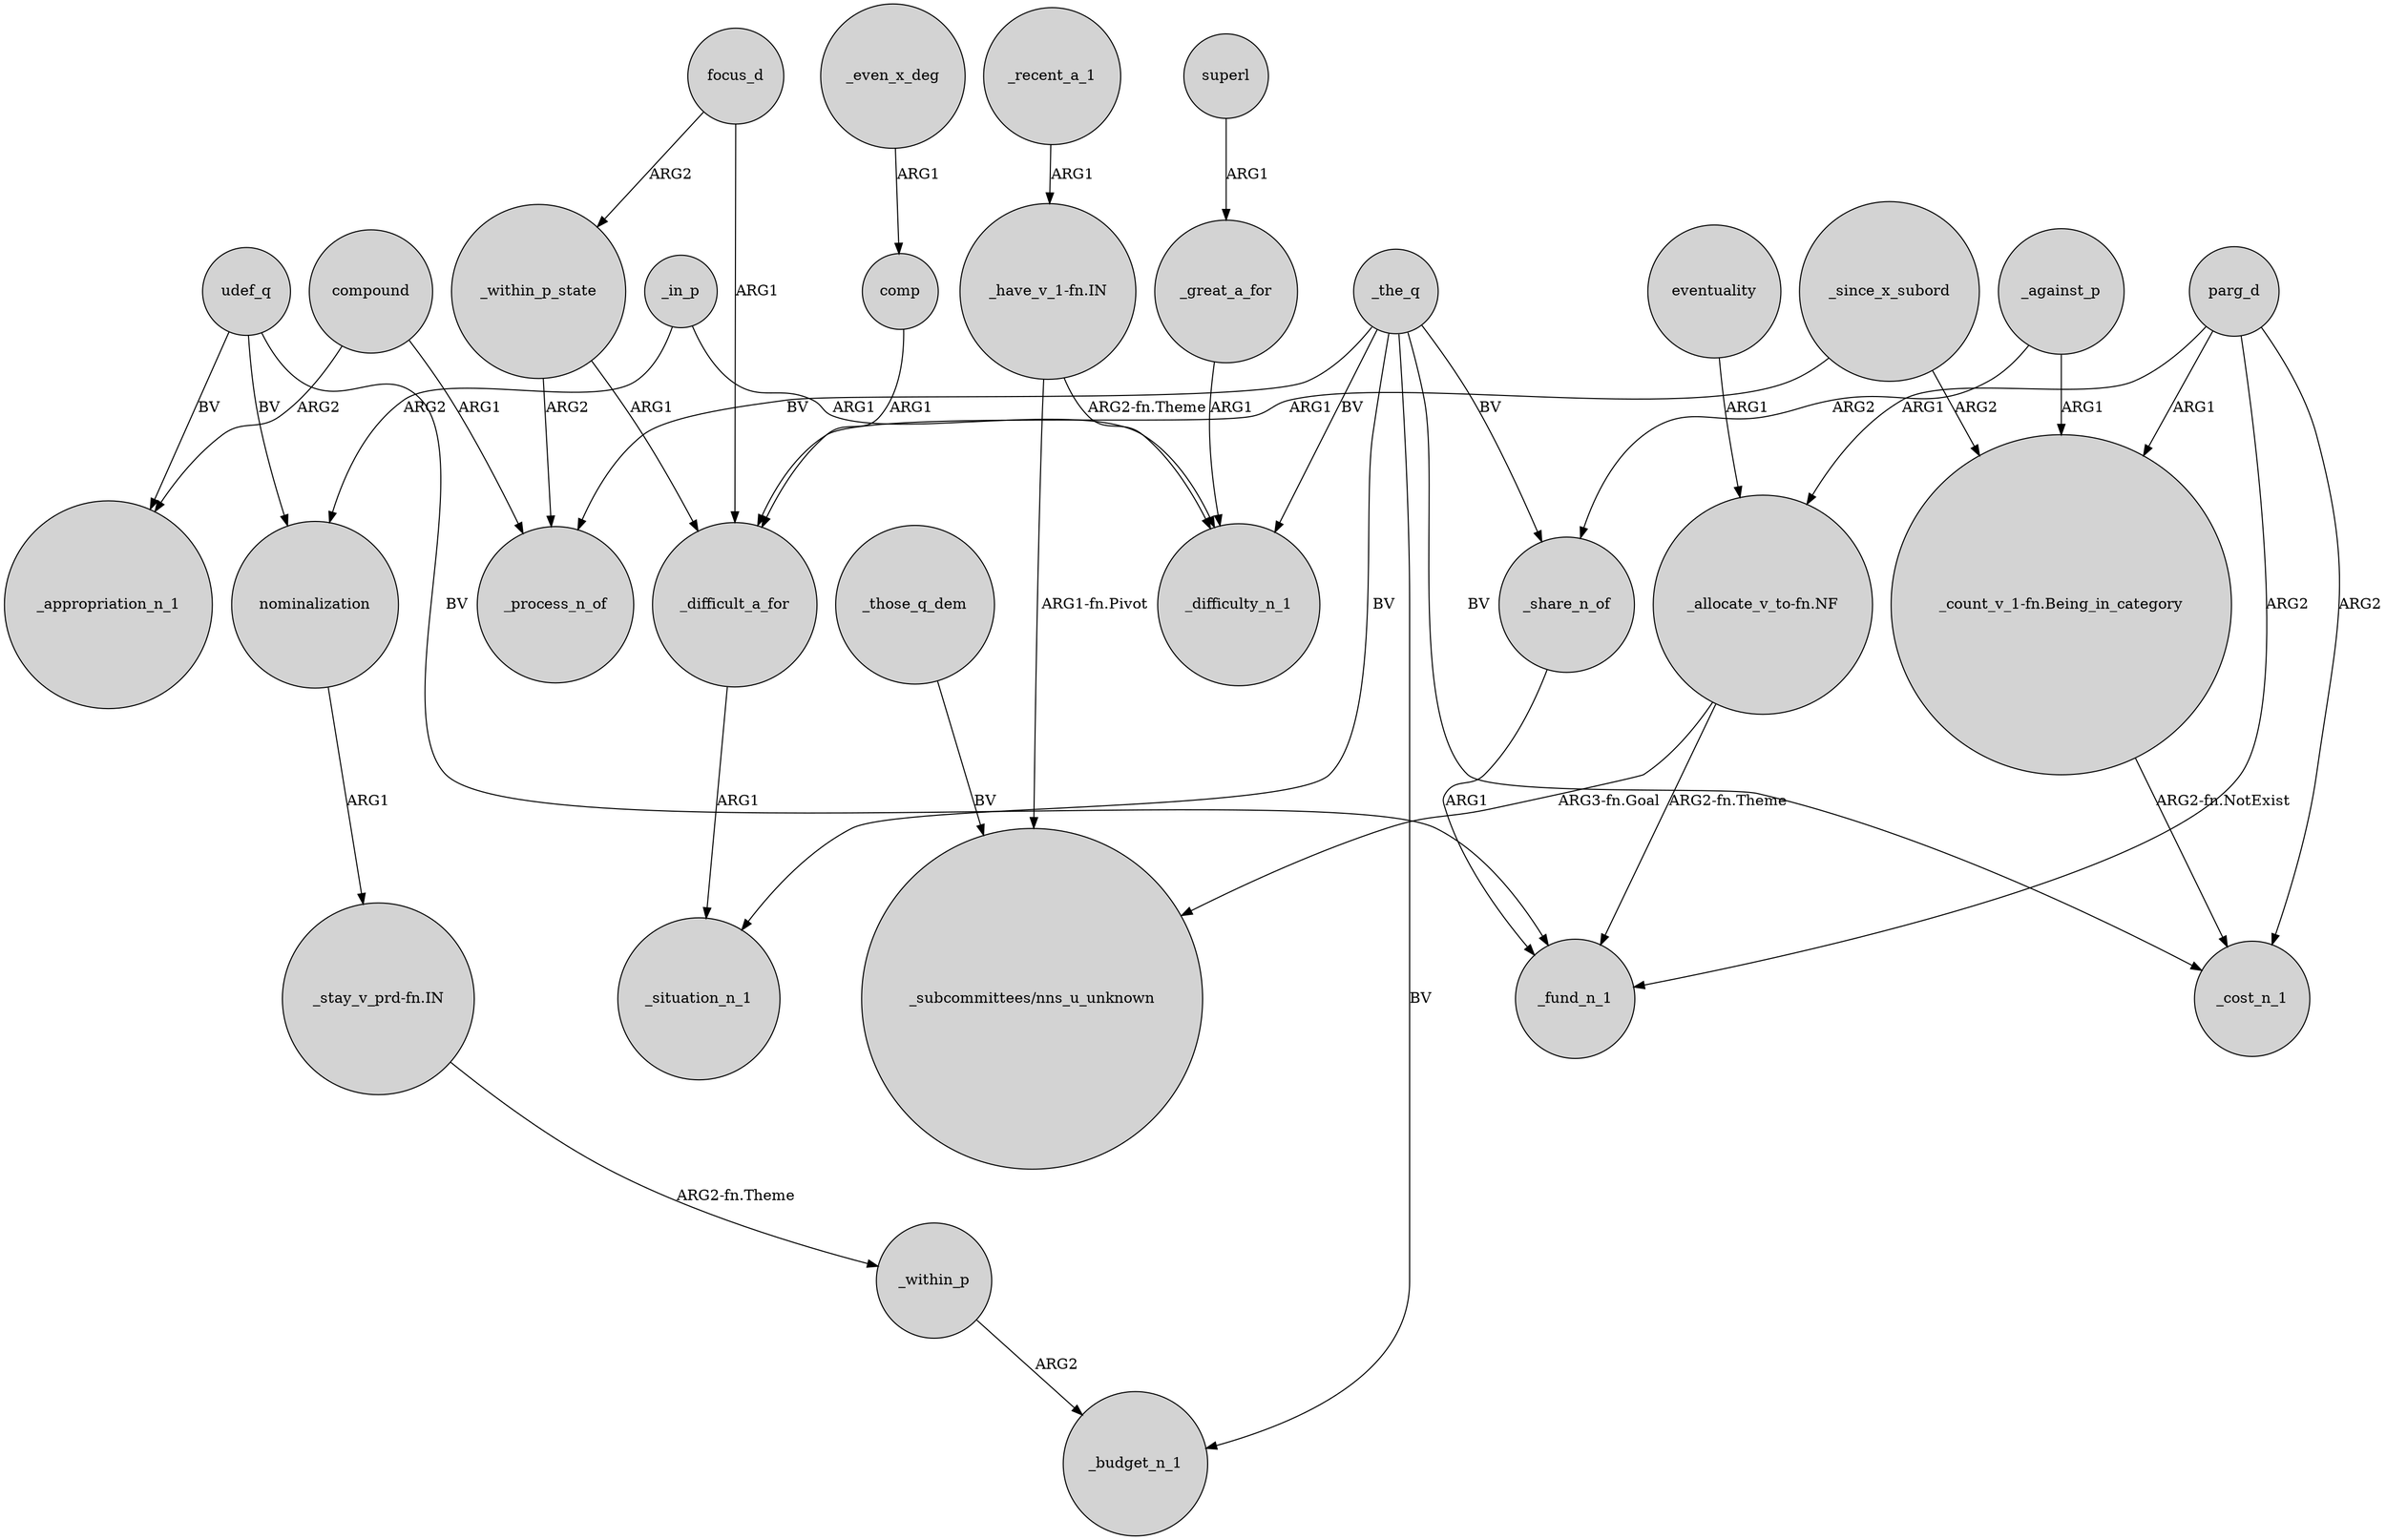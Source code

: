 digraph {
	node [shape=circle style=filled]
	compound -> _process_n_of [label=ARG1]
	"_stay_v_prd-fn.IN" -> _within_p [label="ARG2-fn.Theme"]
	_the_q -> _budget_n_1 [label=BV]
	eventuality -> "_allocate_v_to-fn.NF" [label=ARG1]
	_since_x_subord -> "_count_v_1-fn.Being_in_category" [label=ARG2]
	parg_d -> "_allocate_v_to-fn.NF" [label=ARG1]
	parg_d -> "_count_v_1-fn.Being_in_category" [label=ARG1]
	_recent_a_1 -> "_have_v_1-fn.IN" [label=ARG1]
	_the_q -> _share_n_of [label=BV]
	_the_q -> _situation_n_1 [label=BV]
	udef_q -> _appropriation_n_1 [label=BV]
	_difficult_a_for -> _situation_n_1 [label=ARG1]
	_great_a_for -> _difficulty_n_1 [label=ARG1]
	parg_d -> _fund_n_1 [label=ARG2]
	parg_d -> _cost_n_1 [label=ARG2]
	"_allocate_v_to-fn.NF" -> "_subcommittees/nns_u_unknown" [label="ARG3-fn.Goal"]
	_even_x_deg -> comp [label=ARG1]
	_the_q -> _cost_n_1 [label=BV]
	"_have_v_1-fn.IN" -> _difficulty_n_1 [label="ARG2-fn.Theme"]
	focus_d -> _within_p_state [label=ARG2]
	comp -> _difficult_a_for [label=ARG1]
	superl -> _great_a_for [label=ARG1]
	_since_x_subord -> _difficult_a_for [label=ARG1]
	_within_p -> _budget_n_1 [label=ARG2]
	focus_d -> _difficult_a_for [label=ARG1]
	_against_p -> "_count_v_1-fn.Being_in_category" [label=ARG1]
	"_have_v_1-fn.IN" -> "_subcommittees/nns_u_unknown" [label="ARG1-fn.Pivot"]
	_against_p -> _share_n_of [label=ARG2]
	udef_q -> _fund_n_1 [label=BV]
	_share_n_of -> _fund_n_1 [label=ARG1]
	_within_p_state -> _process_n_of [label=ARG2]
	udef_q -> nominalization [label=BV]
	nominalization -> "_stay_v_prd-fn.IN" [label=ARG1]
	compound -> _appropriation_n_1 [label=ARG2]
	"_allocate_v_to-fn.NF" -> _fund_n_1 [label="ARG2-fn.Theme"]
	_within_p_state -> _difficult_a_for [label=ARG1]
	_those_q_dem -> "_subcommittees/nns_u_unknown" [label=BV]
	"_count_v_1-fn.Being_in_category" -> _cost_n_1 [label="ARG2-fn.NotExist"]
	_the_q -> _difficulty_n_1 [label=BV]
	_in_p -> nominalization [label=ARG2]
	_the_q -> _process_n_of [label=BV]
	_in_p -> _difficulty_n_1 [label=ARG1]
}
